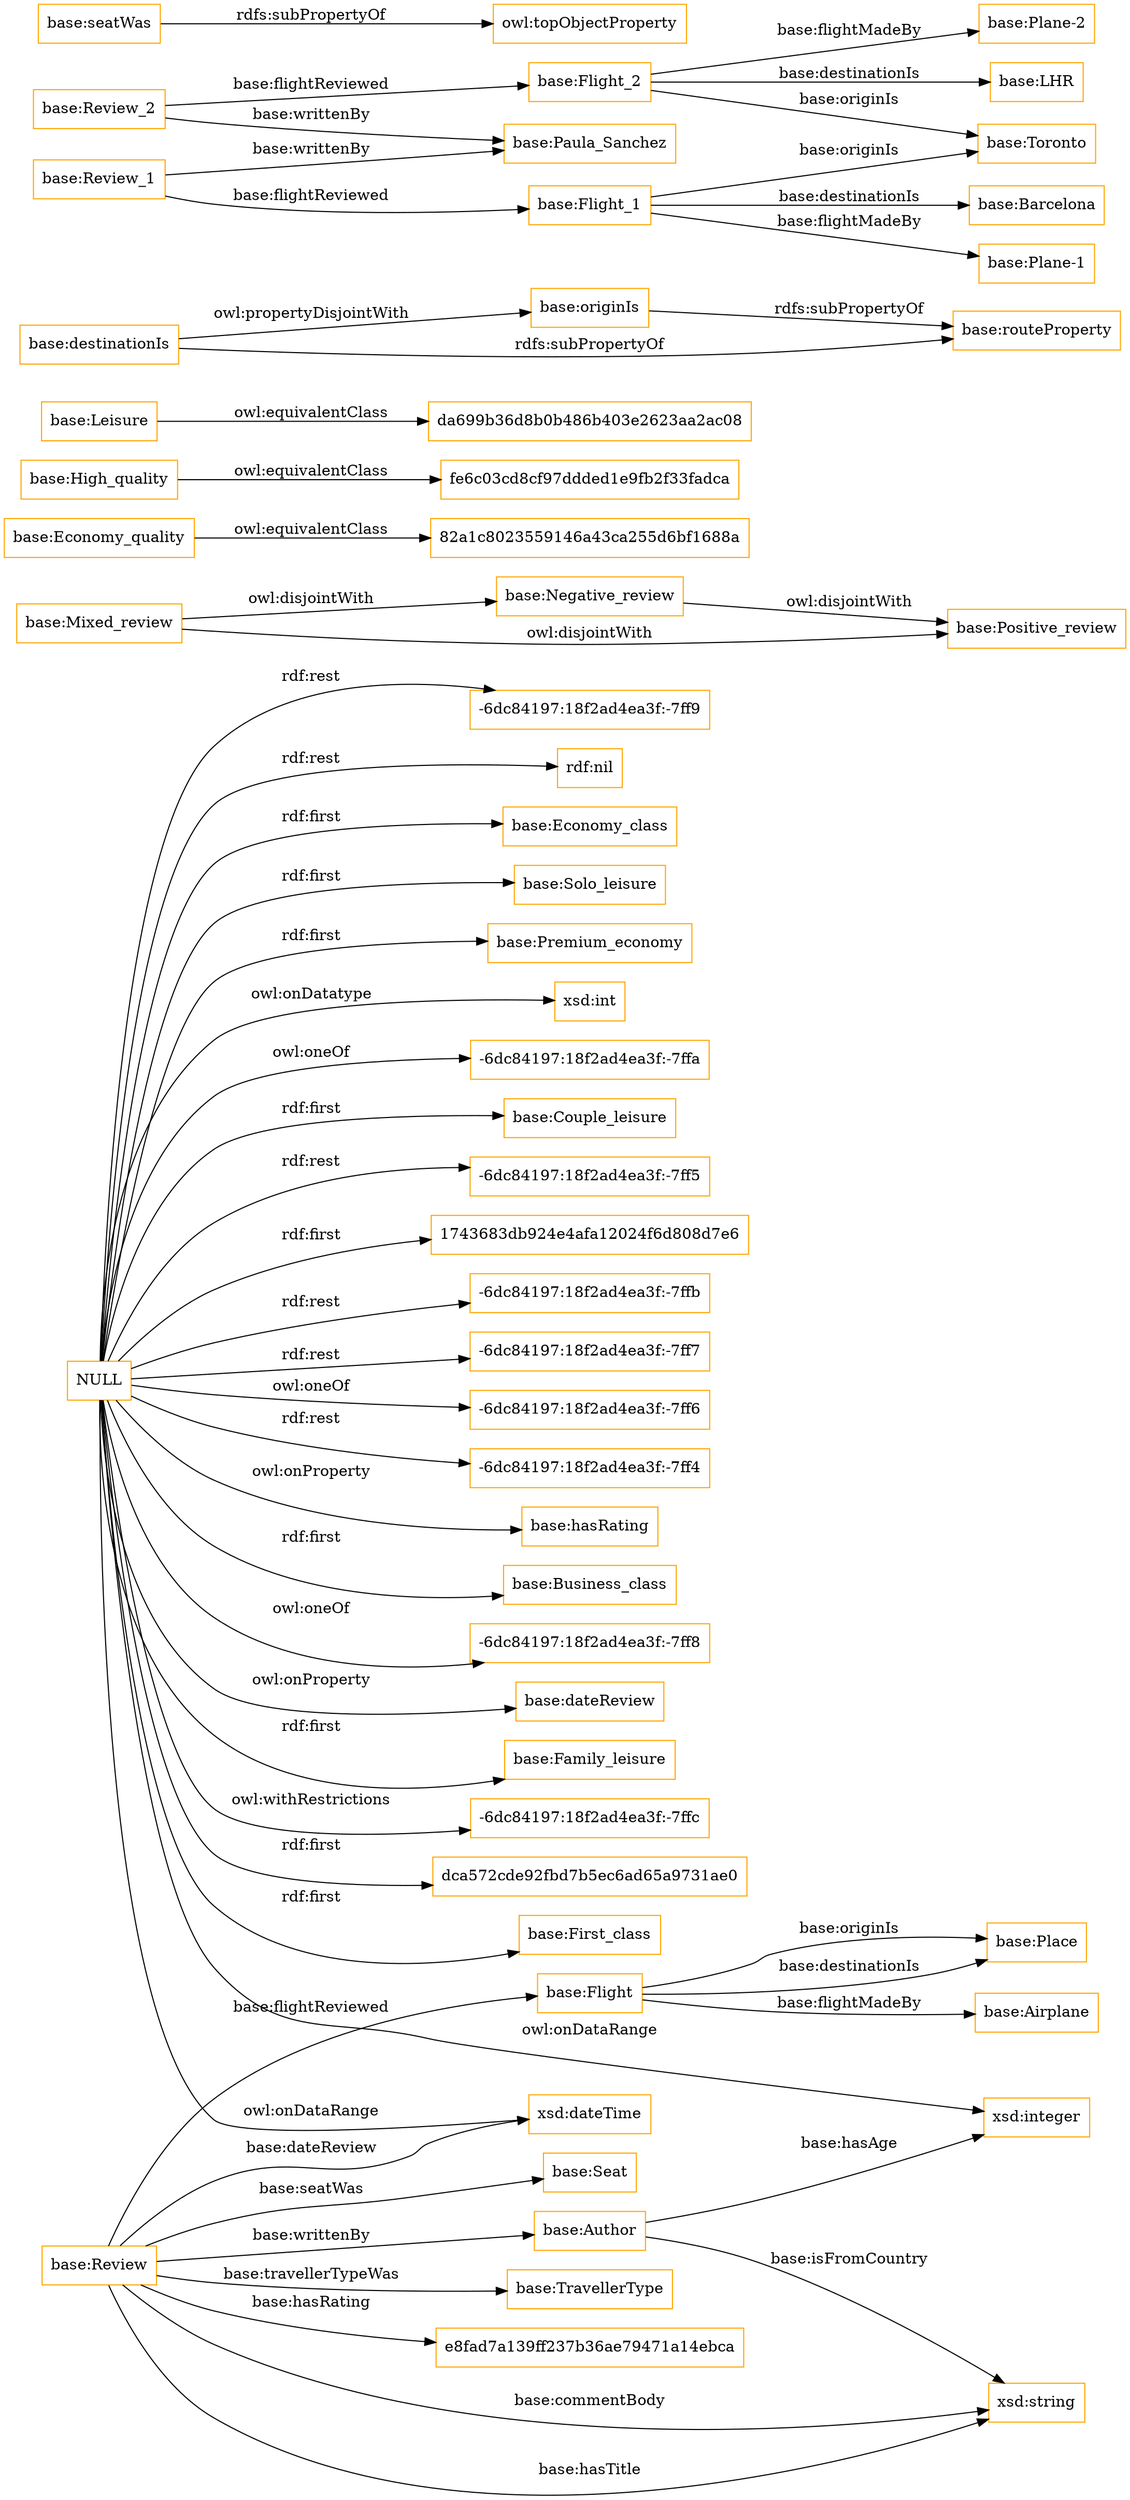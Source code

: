 digraph ar2dtool_diagram { 
rankdir=LR;
size="1501"
node [shape = rectangle, color="orange"]; "base:Seat" "base:Mixed_review" "base:Airplane" "82a1c8023559146a43ca255d6bf1688a" "base:Economy_quality" "fe6c03cd8cf97ddded1e9fb2f33fadca" "base:Review" "base:Negative_review" "base:Author" "base:High_quality" "base:Flight" "base:Positive_review" "base:Place" "da699b36d8b0b486b403e2623aa2ac08" "base:Leisure" "base:TravellerType" ; /*classes style*/
	"NULL" -> "-6dc84197:18f2ad4ea3f:-7ff5" [ label = "rdf:rest" ];
	"NULL" -> "1743683db924e4afa12024f6d808d7e6" [ label = "rdf:first" ];
	"NULL" -> "-6dc84197:18f2ad4ea3f:-7ffb" [ label = "rdf:rest" ];
	"NULL" -> "xsd:integer" [ label = "owl:onDataRange" ];
	"NULL" -> "-6dc84197:18f2ad4ea3f:-7ff7" [ label = "rdf:rest" ];
	"NULL" -> "xsd:dateTime" [ label = "owl:onDataRange" ];
	"NULL" -> "-6dc84197:18f2ad4ea3f:-7ff6" [ label = "owl:oneOf" ];
	"NULL" -> "-6dc84197:18f2ad4ea3f:-7ff4" [ label = "rdf:rest" ];
	"NULL" -> "base:hasRating" [ label = "owl:onProperty" ];
	"NULL" -> "base:Business_class" [ label = "rdf:first" ];
	"NULL" -> "-6dc84197:18f2ad4ea3f:-7ff8" [ label = "owl:oneOf" ];
	"NULL" -> "base:dateReview" [ label = "owl:onProperty" ];
	"NULL" -> "base:Family_leisure" [ label = "rdf:first" ];
	"NULL" -> "-6dc84197:18f2ad4ea3f:-7ffc" [ label = "owl:withRestrictions" ];
	"NULL" -> "dca572cde92fbd7b5ec6ad65a9731ae0" [ label = "rdf:first" ];
	"NULL" -> "base:First_class" [ label = "rdf:first" ];
	"NULL" -> "-6dc84197:18f2ad4ea3f:-7ff9" [ label = "rdf:rest" ];
	"NULL" -> "rdf:nil" [ label = "rdf:rest" ];
	"NULL" -> "base:Economy_class" [ label = "rdf:first" ];
	"NULL" -> "base:Solo_leisure" [ label = "rdf:first" ];
	"NULL" -> "base:Premium_economy" [ label = "rdf:first" ];
	"NULL" -> "xsd:int" [ label = "owl:onDatatype" ];
	"NULL" -> "-6dc84197:18f2ad4ea3f:-7ffa" [ label = "owl:oneOf" ];
	"NULL" -> "base:Couple_leisure" [ label = "rdf:first" ];
	"base:destinationIs" -> "base:originIs" [ label = "owl:propertyDisjointWith" ];
	"base:destinationIs" -> "base:routeProperty" [ label = "rdfs:subPropertyOf" ];
	"base:Leisure" -> "da699b36d8b0b486b403e2623aa2ac08" [ label = "owl:equivalentClass" ];
	"base:Review_2" -> "base:Paula_Sanchez" [ label = "base:writtenBy" ];
	"base:Review_2" -> "base:Flight_2" [ label = "base:flightReviewed" ];
	"base:High_quality" -> "fe6c03cd8cf97ddded1e9fb2f33fadca" [ label = "owl:equivalentClass" ];
	"base:Review_1" -> "base:Paula_Sanchez" [ label = "base:writtenBy" ];
	"base:Review_1" -> "base:Flight_1" [ label = "base:flightReviewed" ];
	"base:seatWas" -> "owl:topObjectProperty" [ label = "rdfs:subPropertyOf" ];
	"base:Economy_quality" -> "82a1c8023559146a43ca255d6bf1688a" [ label = "owl:equivalentClass" ];
	"base:Flight_2" -> "base:Toronto" [ label = "base:originIs" ];
	"base:Flight_2" -> "base:Plane-2" [ label = "base:flightMadeBy" ];
	"base:Flight_2" -> "base:LHR" [ label = "base:destinationIs" ];
	"base:Mixed_review" -> "base:Positive_review" [ label = "owl:disjointWith" ];
	"base:Mixed_review" -> "base:Negative_review" [ label = "owl:disjointWith" ];
	"base:Negative_review" -> "base:Positive_review" [ label = "owl:disjointWith" ];
	"base:Flight_1" -> "base:Toronto" [ label = "base:originIs" ];
	"base:Flight_1" -> "base:Plane-1" [ label = "base:flightMadeBy" ];
	"base:Flight_1" -> "base:Barcelona" [ label = "base:destinationIs" ];
	"base:originIs" -> "base:routeProperty" [ label = "rdfs:subPropertyOf" ];
	"base:Author" -> "xsd:string" [ label = "base:isFromCountry" ];
	"base:Review" -> "e8fad7a139ff237b36ae79471a14ebca" [ label = "base:hasRating" ];
	"base:Review" -> "base:Seat" [ label = "base:seatWas" ];
	"base:Flight" -> "base:Airplane" [ label = "base:flightMadeBy" ];
	"base:Review" -> "base:TravellerType" [ label = "base:travellerTypeWas" ];
	"base:Review" -> "base:Author" [ label = "base:writtenBy" ];
	"base:Review" -> "xsd:dateTime" [ label = "base:dateReview" ];
	"base:Flight" -> "base:Place" [ label = "base:originIs" ];
	"base:Review" -> "xsd:string" [ label = "base:hasTitle" ];
	"base:Flight" -> "base:Place" [ label = "base:destinationIs" ];
	"base:Author" -> "xsd:integer" [ label = "base:hasAge" ];
	"base:Review" -> "base:Flight" [ label = "base:flightReviewed" ];
	"base:Review" -> "xsd:string" [ label = "base:commentBody" ];

}

